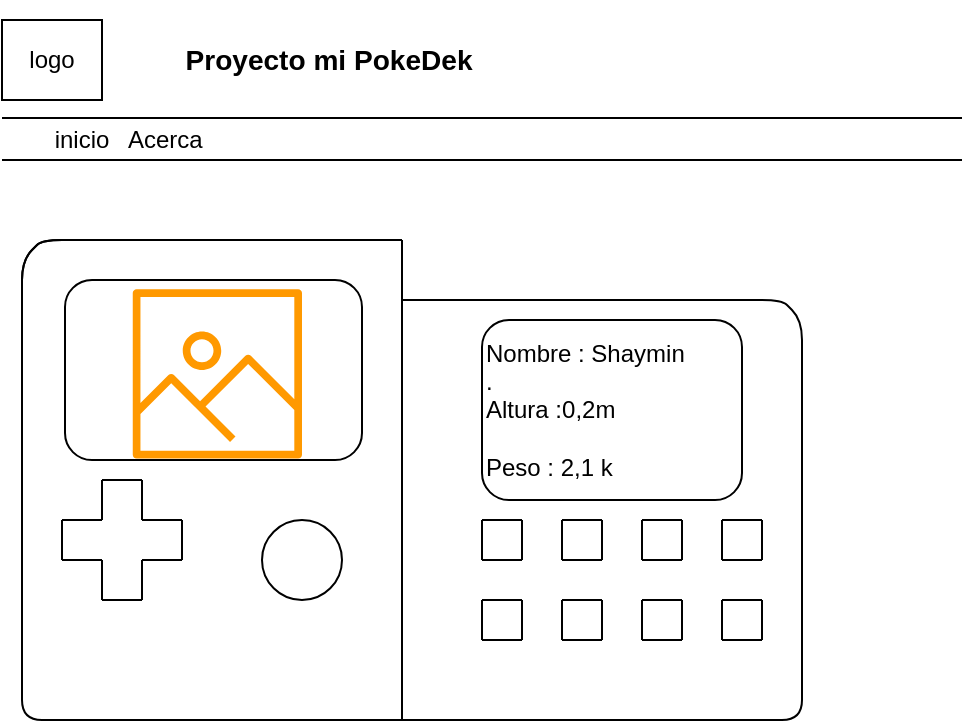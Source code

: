 <mxfile version="15.3.7" type="device"><diagram id="oEBjFmkZfpLhsOi2AZrz" name="Page-1"><mxGraphModel dx="1353" dy="393" grid="1" gridSize="10" guides="1" tooltips="1" connect="1" arrows="1" fold="1" page="1" pageScale="1" pageWidth="827" pageHeight="1169" math="0" shadow="0"><root><mxCell id="0"/><mxCell id="1" parent="0"/><mxCell id="fTb8yRsN9UKJFh0vTaj9-1" value="&lt;h3&gt;Proyecto mi PokeDek&lt;/h3&gt;" style="text;html=1;strokeColor=none;fillColor=none;align=center;verticalAlign=middle;whiteSpace=wrap;rounded=0;hachureGap=4;pointerEvents=0;" parent="1" vertex="1"><mxGeometry x="-770" width="267" height="60" as="geometry"/></mxCell><mxCell id="fTb8yRsN9UKJFh0vTaj9-2" value="" style="endArrow=none;html=1;startSize=14;endSize=14;sourcePerimeterSpacing=8;targetPerimeterSpacing=8;" parent="1" edge="1"><mxGeometry width="50" height="50" relative="1" as="geometry"><mxPoint x="-760" y="120" as="sourcePoint"/><mxPoint x="-600" y="120" as="targetPoint"/></mxGeometry></mxCell><mxCell id="fTb8yRsN9UKJFh0vTaj9-3" value="" style="endArrow=none;html=1;startSize=14;endSize=14;sourcePerimeterSpacing=8;targetPerimeterSpacing=8;" parent="1" edge="1"><mxGeometry width="50" height="50" relative="1" as="geometry"><mxPoint x="-600" y="360" as="sourcePoint"/><mxPoint x="-600" y="120" as="targetPoint"/></mxGeometry></mxCell><mxCell id="fTb8yRsN9UKJFh0vTaj9-7" value="" style="endArrow=none;html=1;startSize=14;endSize=14;sourcePerimeterSpacing=8;targetPerimeterSpacing=8;" parent="1" edge="1"><mxGeometry width="50" height="50" relative="1" as="geometry"><mxPoint x="-790" y="150" as="sourcePoint"/><mxPoint x="-760" y="120" as="targetPoint"/><Array as="points"><mxPoint x="-790" y="160"/><mxPoint x="-790" y="130"/><mxPoint x="-780" y="120"/></Array></mxGeometry></mxCell><mxCell id="fTb8yRsN9UKJFh0vTaj9-8" value="" style="endArrow=none;html=1;startSize=14;endSize=14;sourcePerimeterSpacing=8;targetPerimeterSpacing=8;" parent="1" edge="1"><mxGeometry width="50" height="50" relative="1" as="geometry"><mxPoint x="-790" y="150" as="sourcePoint"/><mxPoint x="-760" y="120" as="targetPoint"/><Array as="points"><mxPoint x="-790" y="170"/><mxPoint x="-790" y="160"/><mxPoint x="-790" y="130"/><mxPoint x="-780" y="120"/></Array></mxGeometry></mxCell><mxCell id="fTb8yRsN9UKJFh0vTaj9-12" value="" style="endArrow=none;html=1;startSize=14;endSize=14;sourcePerimeterSpacing=8;targetPerimeterSpacing=8;" parent="1" edge="1"><mxGeometry width="50" height="50" relative="1" as="geometry"><mxPoint x="-790" y="160" as="sourcePoint"/><mxPoint x="-790" y="290" as="targetPoint"/></mxGeometry></mxCell><mxCell id="fTb8yRsN9UKJFh0vTaj9-13" value="" style="endArrow=none;html=1;startSize=14;endSize=14;sourcePerimeterSpacing=8;targetPerimeterSpacing=8;" parent="1" edge="1"><mxGeometry width="50" height="50" relative="1" as="geometry"><mxPoint x="-780" y="360" as="sourcePoint"/><mxPoint x="-600" y="360" as="targetPoint"/></mxGeometry></mxCell><mxCell id="fTb8yRsN9UKJFh0vTaj9-14" value="" style="endArrow=none;html=1;startSize=14;endSize=14;sourcePerimeterSpacing=8;targetPerimeterSpacing=8;" parent="1" edge="1"><mxGeometry width="50" height="50" relative="1" as="geometry"><mxPoint x="-770" y="360" as="sourcePoint"/><mxPoint x="-790" y="290" as="targetPoint"/><Array as="points"><mxPoint x="-790" y="360"/></Array></mxGeometry></mxCell><mxCell id="fTb8yRsN9UKJFh0vTaj9-15" value="" style="rounded=1;whiteSpace=wrap;html=1;hachureGap=4;pointerEvents=0;" parent="1" vertex="1"><mxGeometry x="-768.5" y="140" width="148.5" height="90" as="geometry"/></mxCell><mxCell id="fTb8yRsN9UKJFh0vTaj9-16" value="" style="endArrow=none;html=1;startSize=14;endSize=14;sourcePerimeterSpacing=8;targetPerimeterSpacing=8;" parent="1" edge="1"><mxGeometry width="50" height="50" relative="1" as="geometry"><mxPoint x="-750" y="240" as="sourcePoint"/><mxPoint x="-750" y="260" as="targetPoint"/></mxGeometry></mxCell><mxCell id="fTb8yRsN9UKJFh0vTaj9-17" value="" style="endArrow=none;html=1;startSize=14;endSize=14;sourcePerimeterSpacing=8;targetPerimeterSpacing=8;" parent="1" edge="1"><mxGeometry width="50" height="50" relative="1" as="geometry"><mxPoint x="-750" y="240" as="sourcePoint"/><mxPoint x="-730" y="240" as="targetPoint"/><Array as="points"/></mxGeometry></mxCell><mxCell id="fTb8yRsN9UKJFh0vTaj9-18" value="" style="endArrow=none;html=1;startSize=14;endSize=14;sourcePerimeterSpacing=8;targetPerimeterSpacing=8;" parent="1" edge="1"><mxGeometry width="50" height="50" relative="1" as="geometry"><mxPoint x="-730" y="260" as="sourcePoint"/><mxPoint x="-730" y="240" as="targetPoint"/></mxGeometry></mxCell><mxCell id="fTb8yRsN9UKJFh0vTaj9-19" value="" style="endArrow=none;html=1;startSize=14;endSize=14;sourcePerimeterSpacing=8;targetPerimeterSpacing=8;" parent="1" edge="1"><mxGeometry width="50" height="50" relative="1" as="geometry"><mxPoint x="-750" y="260" as="sourcePoint"/><mxPoint x="-770" y="260" as="targetPoint"/></mxGeometry></mxCell><mxCell id="fTb8yRsN9UKJFh0vTaj9-20" value="" style="endArrow=none;html=1;startSize=14;endSize=14;sourcePerimeterSpacing=8;targetPerimeterSpacing=8;" parent="1" edge="1"><mxGeometry width="50" height="50" relative="1" as="geometry"><mxPoint x="-770" y="280" as="sourcePoint"/><mxPoint x="-770" y="260" as="targetPoint"/></mxGeometry></mxCell><mxCell id="fTb8yRsN9UKJFh0vTaj9-21" value="" style="endArrow=none;html=1;startSize=14;endSize=14;sourcePerimeterSpacing=8;targetPerimeterSpacing=8;" parent="1" edge="1"><mxGeometry width="50" height="50" relative="1" as="geometry"><mxPoint x="-770" y="280" as="sourcePoint"/><mxPoint x="-750" y="280" as="targetPoint"/></mxGeometry></mxCell><mxCell id="fTb8yRsN9UKJFh0vTaj9-22" value="" style="endArrow=none;html=1;startSize=14;endSize=14;sourcePerimeterSpacing=8;targetPerimeterSpacing=8;" parent="1" edge="1"><mxGeometry width="50" height="50" relative="1" as="geometry"><mxPoint x="-750" y="280" as="sourcePoint"/><mxPoint x="-750" y="300" as="targetPoint"/></mxGeometry></mxCell><mxCell id="fTb8yRsN9UKJFh0vTaj9-23" value="" style="endArrow=none;html=1;startSize=14;endSize=14;sourcePerimeterSpacing=8;targetPerimeterSpacing=8;" parent="1" edge="1"><mxGeometry width="50" height="50" relative="1" as="geometry"><mxPoint x="-750" y="300" as="sourcePoint"/><mxPoint x="-730" y="300" as="targetPoint"/></mxGeometry></mxCell><mxCell id="fTb8yRsN9UKJFh0vTaj9-24" value="" style="endArrow=none;html=1;startSize=14;endSize=14;sourcePerimeterSpacing=8;targetPerimeterSpacing=8;" parent="1" edge="1"><mxGeometry width="50" height="50" relative="1" as="geometry"><mxPoint x="-730" y="300" as="sourcePoint"/><mxPoint x="-730" y="280" as="targetPoint"/></mxGeometry></mxCell><mxCell id="fTb8yRsN9UKJFh0vTaj9-25" value="" style="endArrow=none;html=1;startSize=14;endSize=14;sourcePerimeterSpacing=8;targetPerimeterSpacing=8;" parent="1" edge="1"><mxGeometry width="50" height="50" relative="1" as="geometry"><mxPoint x="-730" y="280" as="sourcePoint"/><mxPoint x="-710" y="280" as="targetPoint"/></mxGeometry></mxCell><mxCell id="fTb8yRsN9UKJFh0vTaj9-26" value="" style="endArrow=none;html=1;startSize=14;endSize=14;sourcePerimeterSpacing=8;targetPerimeterSpacing=8;" parent="1" edge="1"><mxGeometry width="50" height="50" relative="1" as="geometry"><mxPoint x="-710" y="280" as="sourcePoint"/><mxPoint x="-710" y="260" as="targetPoint"/></mxGeometry></mxCell><mxCell id="fTb8yRsN9UKJFh0vTaj9-27" value="" style="endArrow=none;html=1;startSize=14;endSize=14;sourcePerimeterSpacing=8;targetPerimeterSpacing=8;" parent="1" edge="1"><mxGeometry width="50" height="50" relative="1" as="geometry"><mxPoint x="-730" y="260" as="sourcePoint"/><mxPoint x="-710" y="260" as="targetPoint"/></mxGeometry></mxCell><mxCell id="fTb8yRsN9UKJFh0vTaj9-28" value="" style="ellipse;whiteSpace=wrap;html=1;aspect=fixed;hachureGap=4;pointerEvents=0;" parent="1" vertex="1"><mxGeometry x="-670" y="260" width="40" height="40" as="geometry"/></mxCell><mxCell id="fTb8yRsN9UKJFh0vTaj9-29" value="" style="endArrow=none;html=1;startSize=14;endSize=14;sourcePerimeterSpacing=8;targetPerimeterSpacing=8;" parent="1" edge="1"><mxGeometry width="50" height="50" relative="1" as="geometry"><mxPoint x="-440" y="150" as="sourcePoint"/><mxPoint x="-600" y="150" as="targetPoint"/></mxGeometry></mxCell><mxCell id="fTb8yRsN9UKJFh0vTaj9-32" value="" style="endArrow=none;html=1;startSize=14;endSize=14;sourcePerimeterSpacing=8;targetPerimeterSpacing=8;" parent="1" edge="1"><mxGeometry width="50" height="50" relative="1" as="geometry"><mxPoint x="-400" y="190" as="sourcePoint"/><mxPoint x="-440" y="150" as="targetPoint"/><Array as="points"><mxPoint x="-400" y="160"/><mxPoint x="-410" y="150"/></Array></mxGeometry></mxCell><mxCell id="fTb8yRsN9UKJFh0vTaj9-33" value="" style="endArrow=none;html=1;startSize=14;endSize=14;sourcePerimeterSpacing=8;targetPerimeterSpacing=8;" parent="1" edge="1"><mxGeometry width="50" height="50" relative="1" as="geometry"><mxPoint x="-600" y="360" as="sourcePoint"/><mxPoint x="-440" y="360" as="targetPoint"/></mxGeometry></mxCell><mxCell id="fTb8yRsN9UKJFh0vTaj9-34" value="" style="endArrow=none;html=1;startSize=14;endSize=14;sourcePerimeterSpacing=8;targetPerimeterSpacing=8;" parent="1" edge="1"><mxGeometry width="50" height="50" relative="1" as="geometry"><mxPoint x="-440" y="360" as="sourcePoint"/><mxPoint x="-400" y="340" as="targetPoint"/><Array as="points"><mxPoint x="-400" y="360"/></Array></mxGeometry></mxCell><mxCell id="fTb8yRsN9UKJFh0vTaj9-35" value="" style="endArrow=none;html=1;startSize=14;endSize=14;sourcePerimeterSpacing=8;targetPerimeterSpacing=8;" parent="1" edge="1"><mxGeometry width="50" height="50" relative="1" as="geometry"><mxPoint x="-400" y="190" as="sourcePoint"/><mxPoint x="-400" y="340" as="targetPoint"/></mxGeometry></mxCell><mxCell id="fTb8yRsN9UKJFh0vTaj9-37" value="Nombre : Shaymin &lt;br&gt;.&lt;br&gt;Altura :0,2m&lt;br&gt;&lt;br&gt;Peso : 2,1 k" style="rounded=1;whiteSpace=wrap;html=1;hachureGap=4;pointerEvents=0;align=left;" parent="1" vertex="1"><mxGeometry x="-560" y="160" width="130" height="90" as="geometry"/></mxCell><mxCell id="fTb8yRsN9UKJFh0vTaj9-38" value="" style="endArrow=none;html=1;startSize=14;endSize=14;sourcePerimeterSpacing=8;targetPerimeterSpacing=8;" parent="1" edge="1"><mxGeometry width="50" height="50" relative="1" as="geometry"><mxPoint x="-560" y="260" as="sourcePoint"/><mxPoint x="-560" y="280" as="targetPoint"/></mxGeometry></mxCell><mxCell id="fTb8yRsN9UKJFh0vTaj9-39" value="" style="endArrow=none;html=1;startSize=14;endSize=14;sourcePerimeterSpacing=8;targetPerimeterSpacing=8;" parent="1" edge="1"><mxGeometry width="50" height="50" relative="1" as="geometry"><mxPoint x="-540" y="260" as="sourcePoint"/><mxPoint x="-560" y="260" as="targetPoint"/></mxGeometry></mxCell><mxCell id="fTb8yRsN9UKJFh0vTaj9-41" value="" style="endArrow=none;html=1;startSize=14;endSize=14;sourcePerimeterSpacing=8;targetPerimeterSpacing=8;" parent="1" edge="1"><mxGeometry width="50" height="50" relative="1" as="geometry"><mxPoint x="-540" y="280" as="sourcePoint"/><mxPoint x="-560" y="280" as="targetPoint"/></mxGeometry></mxCell><mxCell id="fTb8yRsN9UKJFh0vTaj9-42" value="" style="endArrow=none;html=1;startSize=14;endSize=14;sourcePerimeterSpacing=8;targetPerimeterSpacing=8;" parent="1" edge="1"><mxGeometry width="50" height="50" relative="1" as="geometry"><mxPoint x="-540" y="260" as="sourcePoint"/><mxPoint x="-540" y="280" as="targetPoint"/></mxGeometry></mxCell><mxCell id="fTb8yRsN9UKJFh0vTaj9-43" value="" style="endArrow=none;html=1;startSize=14;endSize=14;sourcePerimeterSpacing=8;targetPerimeterSpacing=8;" parent="1" edge="1"><mxGeometry width="50" height="50" relative="1" as="geometry"><mxPoint x="-520" y="280" as="sourcePoint"/><mxPoint x="-520" y="260" as="targetPoint"/></mxGeometry></mxCell><mxCell id="fTb8yRsN9UKJFh0vTaj9-44" value="" style="endArrow=none;html=1;startSize=14;endSize=14;sourcePerimeterSpacing=8;targetPerimeterSpacing=8;" parent="1" edge="1"><mxGeometry width="50" height="50" relative="1" as="geometry"><mxPoint x="-500" y="280" as="sourcePoint"/><mxPoint x="-500" y="260" as="targetPoint"/></mxGeometry></mxCell><mxCell id="fTb8yRsN9UKJFh0vTaj9-46" value="" style="endArrow=none;html=1;startSize=14;endSize=14;sourcePerimeterSpacing=8;targetPerimeterSpacing=8;" parent="1" edge="1"><mxGeometry width="50" height="50" relative="1" as="geometry"><mxPoint x="-480" y="260" as="sourcePoint"/><mxPoint x="-480" y="280" as="targetPoint"/></mxGeometry></mxCell><mxCell id="fTb8yRsN9UKJFh0vTaj9-47" value="" style="endArrow=none;html=1;startSize=14;endSize=14;sourcePerimeterSpacing=8;targetPerimeterSpacing=8;" parent="1" edge="1"><mxGeometry width="50" height="50" relative="1" as="geometry"><mxPoint x="-460" y="280" as="sourcePoint"/><mxPoint x="-460" y="260" as="targetPoint"/></mxGeometry></mxCell><mxCell id="fTb8yRsN9UKJFh0vTaj9-48" value="" style="endArrow=none;html=1;startSize=14;endSize=14;sourcePerimeterSpacing=8;targetPerimeterSpacing=8;" parent="1" edge="1"><mxGeometry width="50" height="50" relative="1" as="geometry"><mxPoint x="-440" y="280" as="sourcePoint"/><mxPoint x="-440" y="260" as="targetPoint"/></mxGeometry></mxCell><mxCell id="fTb8yRsN9UKJFh0vTaj9-49" value="" style="endArrow=none;html=1;startSize=14;endSize=14;sourcePerimeterSpacing=8;targetPerimeterSpacing=8;" parent="1" edge="1"><mxGeometry width="50" height="50" relative="1" as="geometry"><mxPoint x="-420" y="260" as="sourcePoint"/><mxPoint x="-420" y="280" as="targetPoint"/></mxGeometry></mxCell><mxCell id="fTb8yRsN9UKJFh0vTaj9-50" value="" style="endArrow=none;html=1;startSize=14;endSize=14;sourcePerimeterSpacing=8;targetPerimeterSpacing=8;" parent="1" edge="1"><mxGeometry width="50" height="50" relative="1" as="geometry"><mxPoint x="-520" y="260" as="sourcePoint"/><mxPoint x="-500" y="260" as="targetPoint"/></mxGeometry></mxCell><mxCell id="fTb8yRsN9UKJFh0vTaj9-51" value="" style="endArrow=none;html=1;startSize=14;endSize=14;sourcePerimeterSpacing=8;targetPerimeterSpacing=8;" parent="1" edge="1"><mxGeometry width="50" height="50" relative="1" as="geometry"><mxPoint x="-500" y="280" as="sourcePoint"/><mxPoint x="-520" y="280" as="targetPoint"/></mxGeometry></mxCell><mxCell id="fTb8yRsN9UKJFh0vTaj9-52" value="" style="endArrow=none;html=1;startSize=14;endSize=14;sourcePerimeterSpacing=8;targetPerimeterSpacing=8;" parent="1" edge="1"><mxGeometry width="50" height="50" relative="1" as="geometry"><mxPoint x="-480" y="280" as="sourcePoint"/><mxPoint x="-460" y="280" as="targetPoint"/></mxGeometry></mxCell><mxCell id="fTb8yRsN9UKJFh0vTaj9-53" value="" style="endArrow=none;html=1;startSize=14;endSize=14;sourcePerimeterSpacing=8;targetPerimeterSpacing=8;" parent="1" edge="1"><mxGeometry width="50" height="50" relative="1" as="geometry"><mxPoint x="-480" y="260" as="sourcePoint"/><mxPoint x="-460" y="260" as="targetPoint"/></mxGeometry></mxCell><mxCell id="fTb8yRsN9UKJFh0vTaj9-54" value="" style="endArrow=none;html=1;startSize=14;endSize=14;sourcePerimeterSpacing=8;targetPerimeterSpacing=8;" parent="1" edge="1"><mxGeometry width="50" height="50" relative="1" as="geometry"><mxPoint x="-420" y="260" as="sourcePoint"/><mxPoint x="-440" y="260" as="targetPoint"/></mxGeometry></mxCell><mxCell id="fTb8yRsN9UKJFh0vTaj9-55" value="" style="endArrow=none;html=1;startSize=14;endSize=14;sourcePerimeterSpacing=8;targetPerimeterSpacing=8;" parent="1" edge="1"><mxGeometry width="50" height="50" relative="1" as="geometry"><mxPoint x="-420" y="280" as="sourcePoint"/><mxPoint x="-440" y="280" as="targetPoint"/></mxGeometry></mxCell><mxCell id="fTb8yRsN9UKJFh0vTaj9-56" value="" style="endArrow=none;html=1;startSize=14;endSize=14;sourcePerimeterSpacing=8;targetPerimeterSpacing=8;" parent="1" edge="1"><mxGeometry width="50" height="50" relative="1" as="geometry"><mxPoint x="-560" y="300" as="sourcePoint"/><mxPoint x="-560" y="320" as="targetPoint"/></mxGeometry></mxCell><mxCell id="fTb8yRsN9UKJFh0vTaj9-57" value="" style="endArrow=none;html=1;startSize=14;endSize=14;sourcePerimeterSpacing=8;targetPerimeterSpacing=8;" parent="1" edge="1"><mxGeometry width="50" height="50" relative="1" as="geometry"><mxPoint x="-540" y="320" as="sourcePoint"/><mxPoint x="-540" y="300" as="targetPoint"/></mxGeometry></mxCell><mxCell id="fTb8yRsN9UKJFh0vTaj9-58" value="" style="endArrow=none;html=1;startSize=14;endSize=14;sourcePerimeterSpacing=8;targetPerimeterSpacing=8;" parent="1" edge="1"><mxGeometry width="50" height="50" relative="1" as="geometry"><mxPoint x="-540" y="320" as="sourcePoint"/><mxPoint x="-560" y="320" as="targetPoint"/></mxGeometry></mxCell><mxCell id="fTb8yRsN9UKJFh0vTaj9-59" value="" style="endArrow=none;html=1;startSize=14;endSize=14;sourcePerimeterSpacing=8;targetPerimeterSpacing=8;" parent="1" edge="1"><mxGeometry width="50" height="50" relative="1" as="geometry"><mxPoint x="-560" y="300" as="sourcePoint"/><mxPoint x="-540" y="300" as="targetPoint"/></mxGeometry></mxCell><mxCell id="fTb8yRsN9UKJFh0vTaj9-60" value="" style="endArrow=none;html=1;startSize=14;endSize=14;sourcePerimeterSpacing=8;targetPerimeterSpacing=8;" parent="1" edge="1"><mxGeometry width="50" height="50" relative="1" as="geometry"><mxPoint x="-520" y="320" as="sourcePoint"/><mxPoint x="-520" y="300" as="targetPoint"/></mxGeometry></mxCell><mxCell id="fTb8yRsN9UKJFh0vTaj9-61" value="" style="endArrow=none;html=1;startSize=14;endSize=14;sourcePerimeterSpacing=8;targetPerimeterSpacing=8;" parent="1" edge="1"><mxGeometry width="50" height="50" relative="1" as="geometry"><mxPoint x="-520" y="320" as="sourcePoint"/><mxPoint x="-500" y="320" as="targetPoint"/></mxGeometry></mxCell><mxCell id="fTb8yRsN9UKJFh0vTaj9-62" value="" style="endArrow=none;html=1;startSize=14;endSize=14;sourcePerimeterSpacing=8;targetPerimeterSpacing=8;" parent="1" edge="1"><mxGeometry width="50" height="50" relative="1" as="geometry"><mxPoint x="-520" y="300" as="sourcePoint"/><mxPoint x="-500" y="300" as="targetPoint"/></mxGeometry></mxCell><mxCell id="fTb8yRsN9UKJFh0vTaj9-63" value="" style="endArrow=none;html=1;startSize=14;endSize=14;sourcePerimeterSpacing=8;targetPerimeterSpacing=8;" parent="1" edge="1"><mxGeometry width="50" height="50" relative="1" as="geometry"><mxPoint x="-500" y="320" as="sourcePoint"/><mxPoint x="-500" y="300" as="targetPoint"/></mxGeometry></mxCell><mxCell id="fTb8yRsN9UKJFh0vTaj9-64" value="" style="endArrow=none;html=1;startSize=14;endSize=14;sourcePerimeterSpacing=8;targetPerimeterSpacing=8;" parent="1" edge="1"><mxGeometry width="50" height="50" relative="1" as="geometry"><mxPoint x="-480" y="320" as="sourcePoint"/><mxPoint x="-480" y="300" as="targetPoint"/></mxGeometry></mxCell><mxCell id="fTb8yRsN9UKJFh0vTaj9-65" value="" style="endArrow=none;html=1;startSize=14;endSize=14;sourcePerimeterSpacing=8;targetPerimeterSpacing=8;" parent="1" edge="1"><mxGeometry width="50" height="50" relative="1" as="geometry"><mxPoint x="-460" y="320" as="sourcePoint"/><mxPoint x="-460" y="300" as="targetPoint"/></mxGeometry></mxCell><mxCell id="fTb8yRsN9UKJFh0vTaj9-66" value="" style="endArrow=none;html=1;startSize=14;endSize=14;sourcePerimeterSpacing=8;targetPerimeterSpacing=8;" parent="1" edge="1"><mxGeometry width="50" height="50" relative="1" as="geometry"><mxPoint x="-460" y="320" as="sourcePoint"/><mxPoint x="-480" y="320" as="targetPoint"/></mxGeometry></mxCell><mxCell id="fTb8yRsN9UKJFh0vTaj9-67" value="" style="endArrow=none;html=1;startSize=14;endSize=14;sourcePerimeterSpacing=8;targetPerimeterSpacing=8;" parent="1" edge="1"><mxGeometry width="50" height="50" relative="1" as="geometry"><mxPoint x="-480" y="300" as="sourcePoint"/><mxPoint x="-460" y="300" as="targetPoint"/></mxGeometry></mxCell><mxCell id="fTb8yRsN9UKJFh0vTaj9-68" value="" style="endArrow=none;html=1;startSize=14;endSize=14;sourcePerimeterSpacing=8;targetPerimeterSpacing=8;" parent="1" edge="1"><mxGeometry width="50" height="50" relative="1" as="geometry"><mxPoint x="-440" y="320" as="sourcePoint"/><mxPoint x="-440" y="300" as="targetPoint"/></mxGeometry></mxCell><mxCell id="fTb8yRsN9UKJFh0vTaj9-69" value="" style="endArrow=none;html=1;startSize=14;endSize=14;sourcePerimeterSpacing=8;targetPerimeterSpacing=8;" parent="1" edge="1"><mxGeometry width="50" height="50" relative="1" as="geometry"><mxPoint x="-420" y="320" as="sourcePoint"/><mxPoint x="-420" y="300" as="targetPoint"/></mxGeometry></mxCell><mxCell id="fTb8yRsN9UKJFh0vTaj9-70" value="" style="endArrow=none;html=1;startSize=14;endSize=14;sourcePerimeterSpacing=8;targetPerimeterSpacing=8;" parent="1" edge="1"><mxGeometry width="50" height="50" relative="1" as="geometry"><mxPoint x="-420" y="320" as="sourcePoint"/><mxPoint x="-440" y="320" as="targetPoint"/></mxGeometry></mxCell><mxCell id="fTb8yRsN9UKJFh0vTaj9-71" value="" style="endArrow=none;html=1;startSize=14;endSize=14;sourcePerimeterSpacing=8;targetPerimeterSpacing=8;" parent="1" edge="1"><mxGeometry width="50" height="50" relative="1" as="geometry"><mxPoint x="-440" y="300" as="sourcePoint"/><mxPoint x="-420" y="300" as="targetPoint"/></mxGeometry></mxCell><mxCell id="UZ5gxRrxOJ_e2FdlMiUK-1" value="" style="endArrow=none;html=1;startSize=14;endSize=14;sourcePerimeterSpacing=8;targetPerimeterSpacing=8;" parent="1" edge="1"><mxGeometry width="50" height="50" relative="1" as="geometry"><mxPoint x="-800" y="80" as="sourcePoint"/><mxPoint x="-320" y="80" as="targetPoint"/></mxGeometry></mxCell><mxCell id="UZ5gxRrxOJ_e2FdlMiUK-6" value="" style="endArrow=none;html=1;startSize=14;endSize=14;sourcePerimeterSpacing=8;targetPerimeterSpacing=8;" parent="1" edge="1"><mxGeometry width="50" height="50" relative="1" as="geometry"><mxPoint x="-800" y="59" as="sourcePoint"/><mxPoint x="-320" y="59" as="targetPoint"/></mxGeometry></mxCell><mxCell id="UZ5gxRrxOJ_e2FdlMiUK-8" value="inicio" style="text;html=1;strokeColor=none;fillColor=none;align=center;verticalAlign=middle;whiteSpace=wrap;rounded=0;hachureGap=4;pointerEvents=0;" parent="1" vertex="1"><mxGeometry x="-780" y="60" width="40" height="20" as="geometry"/></mxCell><mxCell id="fTb8yRsN9UKJFh0vTaj9-72" value="" style="sketch=0;outlineConnect=0;fontColor=#232F3E;gradientColor=none;fillColor=#FF9900;strokeColor=none;dashed=0;verticalLabelPosition=bottom;verticalAlign=top;align=center;html=1;fontSize=12;fontStyle=0;aspect=fixed;pointerEvents=1;shape=mxgraph.aws4.container_registry_image;hachureGap=4;" parent="1" vertex="1"><mxGeometry x="-734.62" y="144.63" width="84.62" height="84.62" as="geometry"/></mxCell><mxCell id="UZ5gxRrxOJ_e2FdlMiUK-10" value="" style="rounded=0;whiteSpace=wrap;html=1;hachureGap=4;pointerEvents=0;" parent="1" vertex="1"><mxGeometry x="-800" y="10" width="50" height="40" as="geometry"/></mxCell><mxCell id="UZ5gxRrxOJ_e2FdlMiUK-16" value="logo" style="text;html=1;strokeColor=none;fillColor=none;align=center;verticalAlign=middle;whiteSpace=wrap;rounded=0;hachureGap=4;pointerEvents=0;" parent="1" vertex="1"><mxGeometry x="-800" y="20" width="50" height="20" as="geometry"/></mxCell><mxCell id="UZ5gxRrxOJ_e2FdlMiUK-17" value="Acerca&amp;nbsp;&amp;nbsp;" style="text;html=1;strokeColor=none;fillColor=none;align=center;verticalAlign=middle;whiteSpace=wrap;rounded=0;hachureGap=4;pointerEvents=0;" parent="1" vertex="1"><mxGeometry x="-734.62" y="60" width="40" height="20" as="geometry"/></mxCell></root></mxGraphModel></diagram></mxfile>